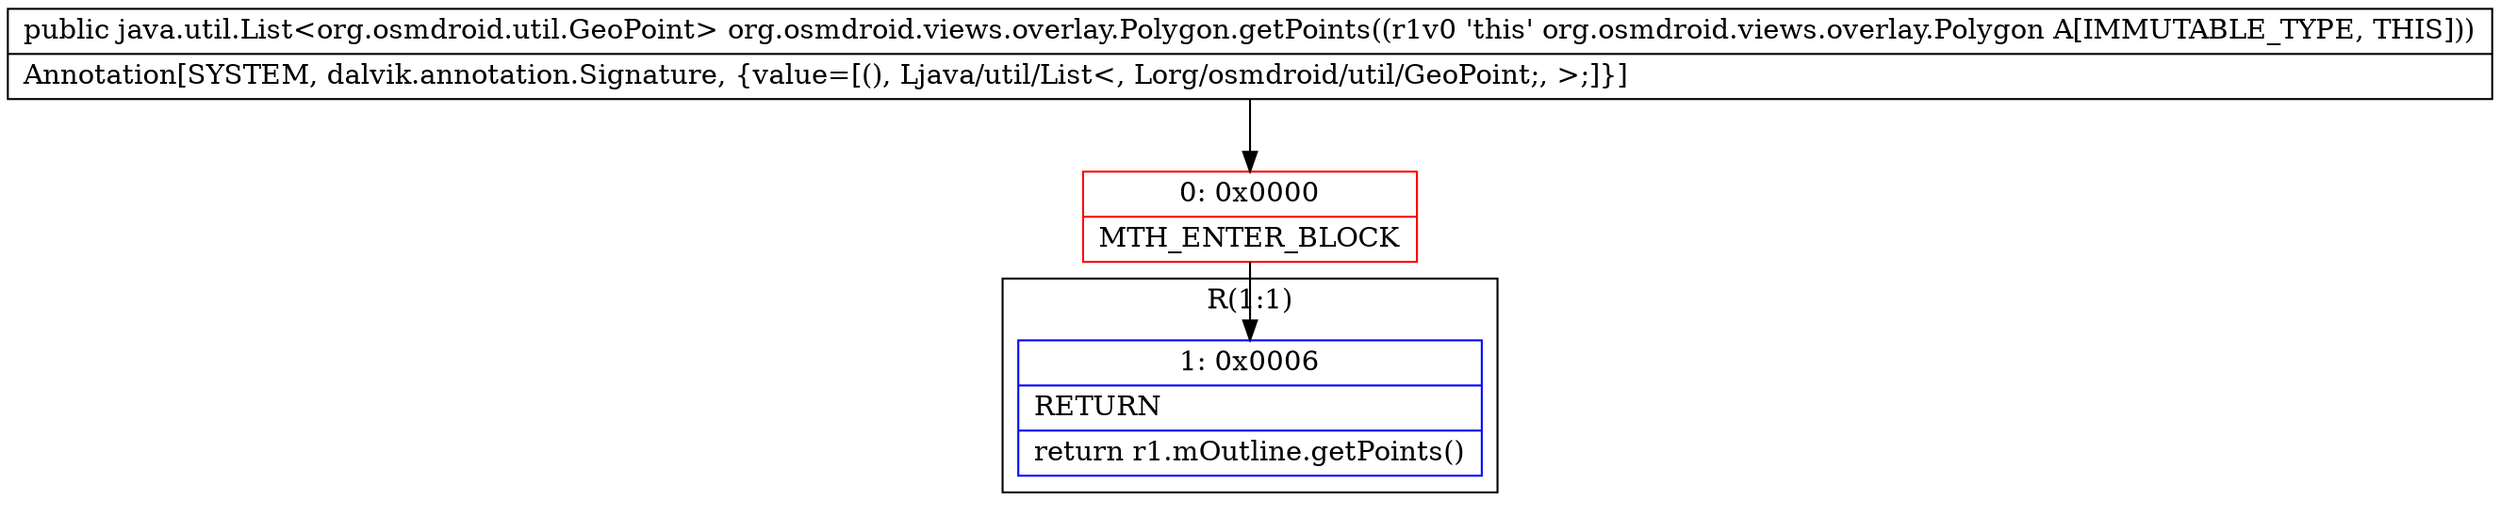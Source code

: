 digraph "CFG fororg.osmdroid.views.overlay.Polygon.getPoints()Ljava\/util\/List;" {
subgraph cluster_Region_1405819261 {
label = "R(1:1)";
node [shape=record,color=blue];
Node_1 [shape=record,label="{1\:\ 0x0006|RETURN\l|return r1.mOutline.getPoints()\l}"];
}
Node_0 [shape=record,color=red,label="{0\:\ 0x0000|MTH_ENTER_BLOCK\l}"];
MethodNode[shape=record,label="{public java.util.List\<org.osmdroid.util.GeoPoint\> org.osmdroid.views.overlay.Polygon.getPoints((r1v0 'this' org.osmdroid.views.overlay.Polygon A[IMMUTABLE_TYPE, THIS]))  | Annotation[SYSTEM, dalvik.annotation.Signature, \{value=[(), Ljava\/util\/List\<, Lorg\/osmdroid\/util\/GeoPoint;, \>;]\}]\l}"];
MethodNode -> Node_0;
Node_0 -> Node_1;
}

